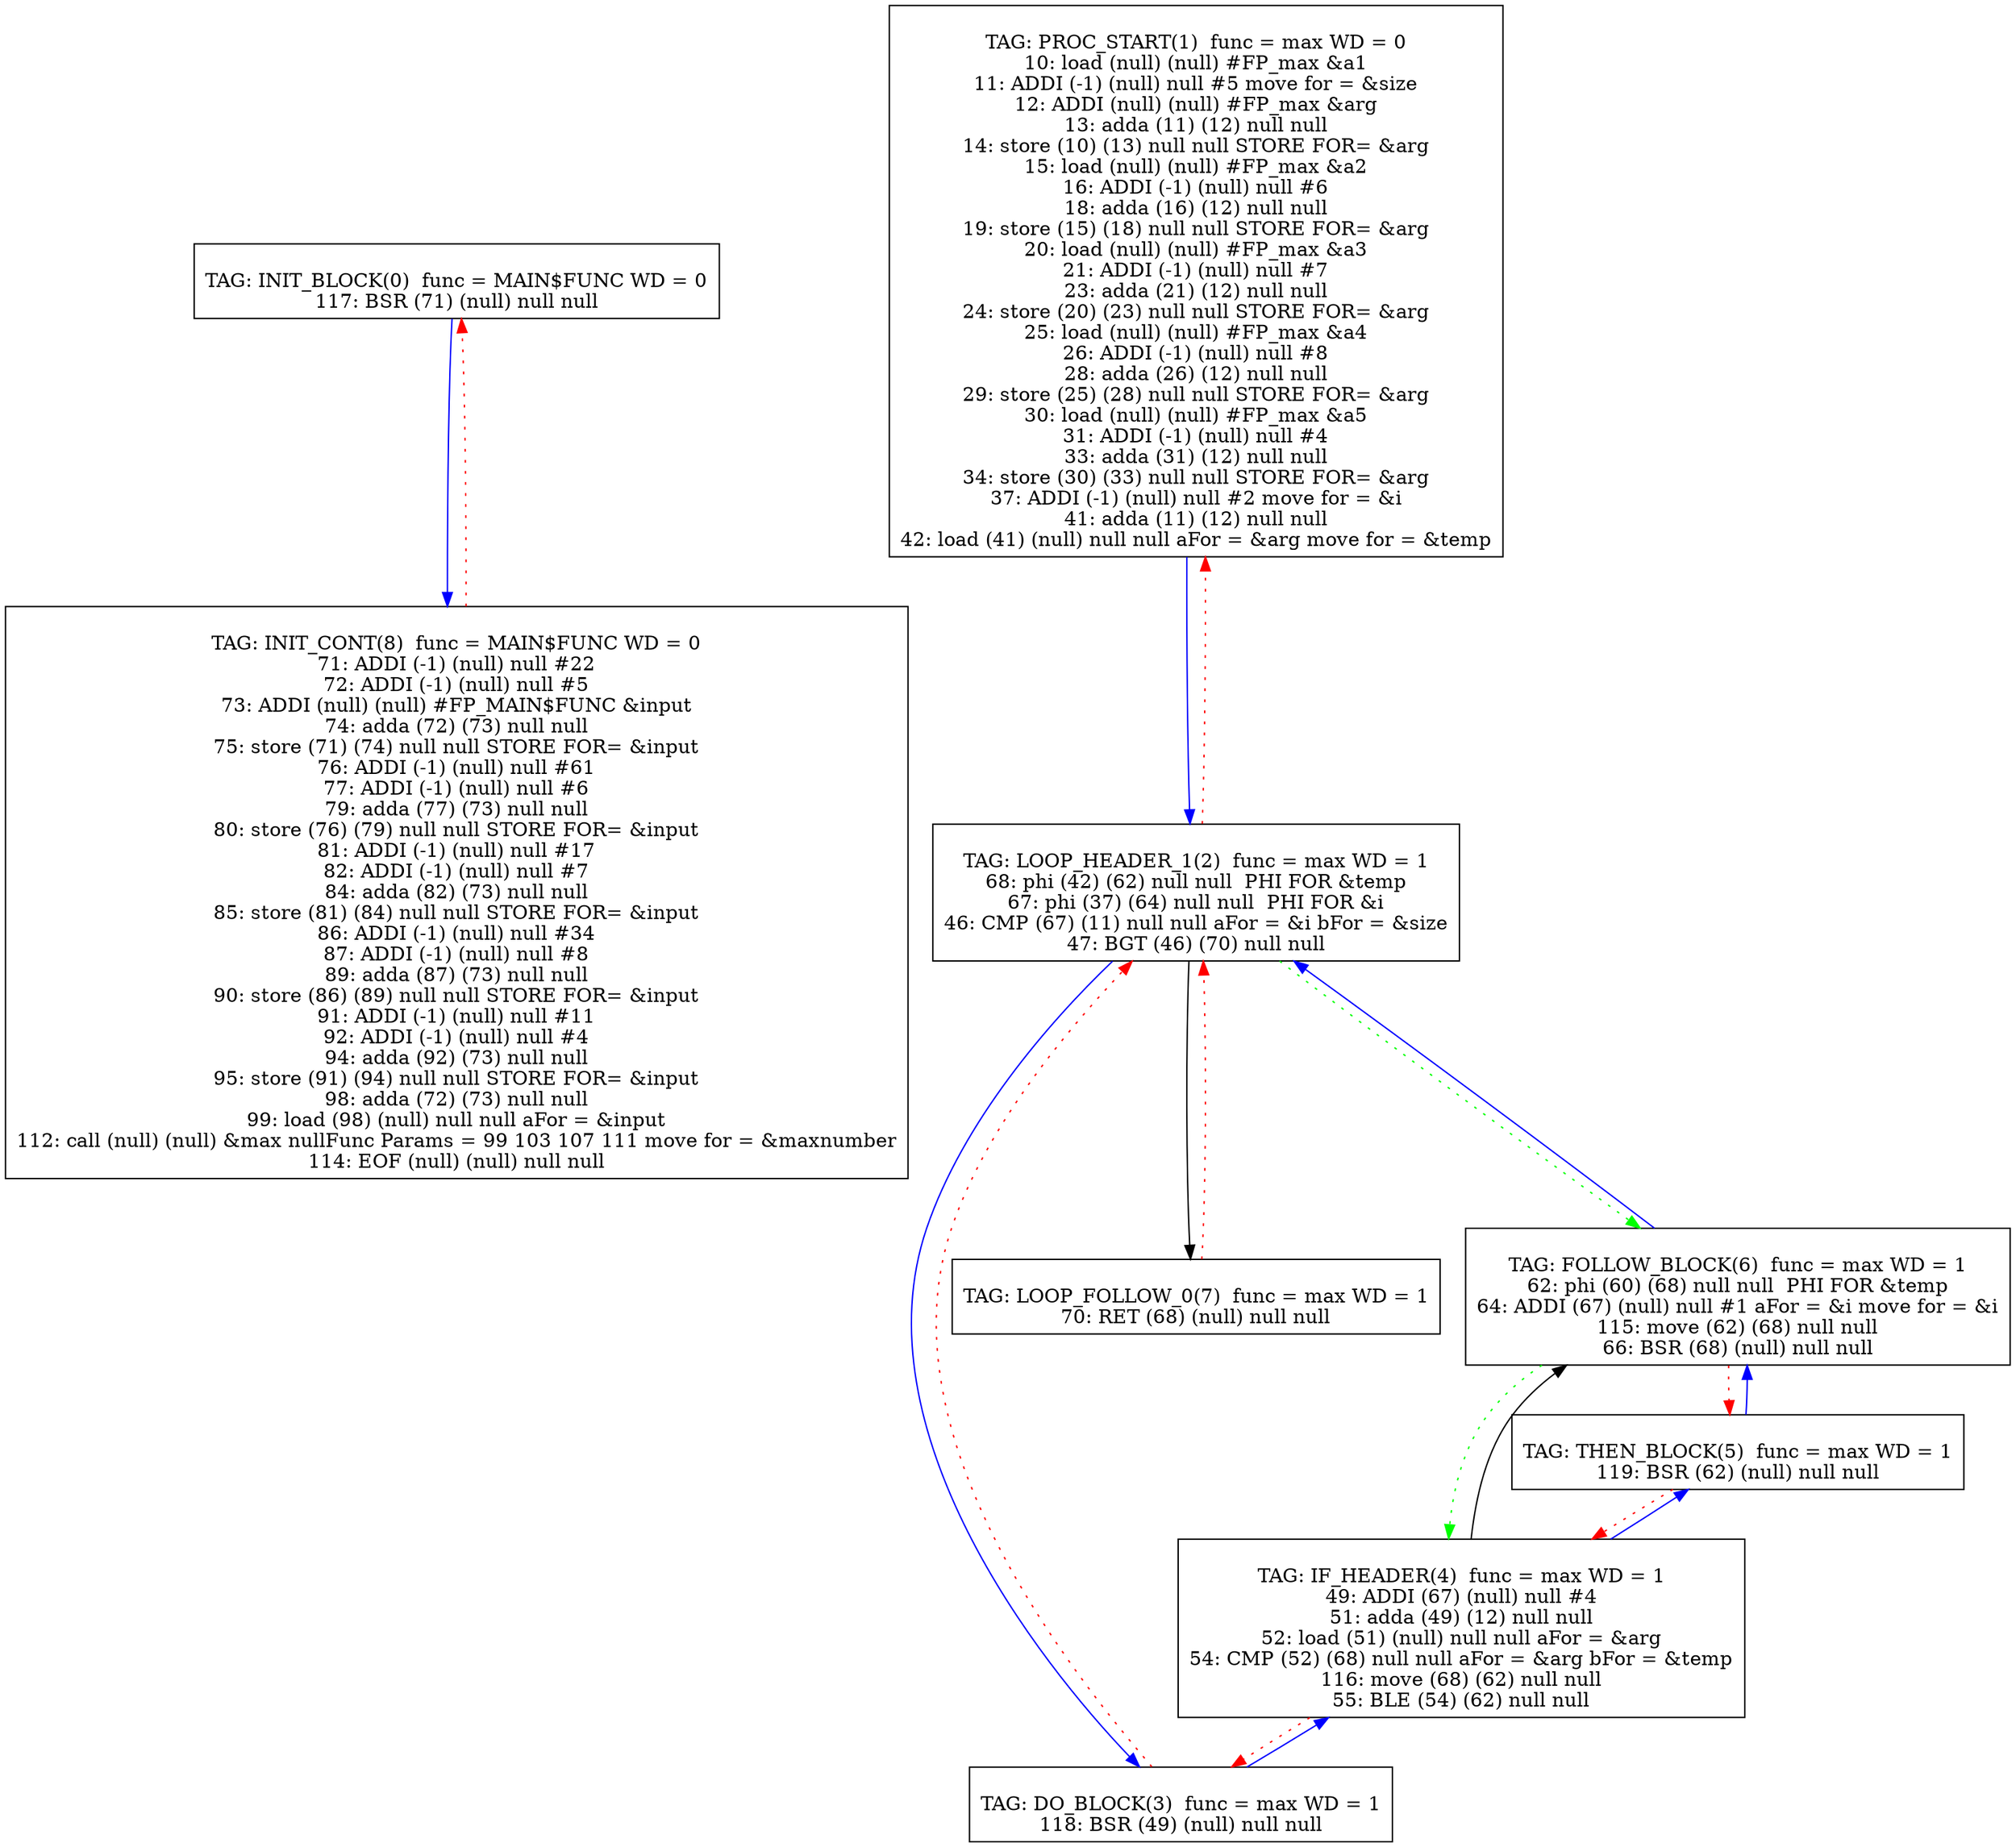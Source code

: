 digraph {
0[label="
TAG: INIT_BLOCK(0)  func = MAIN$FUNC WD = 0
117: BSR (71) (null) null null
"];
0[shape=box];
0 -> 8[color=blue]
1[label="
TAG: PROC_START(1)  func = max WD = 0
10: load (null) (null) #FP_max &a1
11: ADDI (-1) (null) null #5 move for = &size
12: ADDI (null) (null) #FP_max &arg
13: adda (11) (12) null null
14: store (10) (13) null null STORE FOR= &arg
15: load (null) (null) #FP_max &a2
16: ADDI (-1) (null) null #6
18: adda (16) (12) null null
19: store (15) (18) null null STORE FOR= &arg
20: load (null) (null) #FP_max &a3
21: ADDI (-1) (null) null #7
23: adda (21) (12) null null
24: store (20) (23) null null STORE FOR= &arg
25: load (null) (null) #FP_max &a4
26: ADDI (-1) (null) null #8
28: adda (26) (12) null null
29: store (25) (28) null null STORE FOR= &arg
30: load (null) (null) #FP_max &a5
31: ADDI (-1) (null) null #4
33: adda (31) (12) null null
34: store (30) (33) null null STORE FOR= &arg
37: ADDI (-1) (null) null #2 move for = &i
41: adda (11) (12) null null
42: load (41) (null) null null aFor = &arg move for = &temp
"];
1[shape=box];
1 -> 2[color=blue]
2[label="
TAG: LOOP_HEADER_1(2)  func = max WD = 1
68: phi (42) (62) null null  PHI FOR &temp
67: phi (37) (64) null null  PHI FOR &i
46: CMP (67) (11) null null aFor = &i bFor = &size
47: BGT (46) (70) null null
"];
2[shape=box];
2 -> 3[color=blue]
2 -> 7[color=black]
2 -> 1[color=red][style=dotted]
2 -> 6[color=green][style=dotted]
3[label="
TAG: DO_BLOCK(3)  func = max WD = 1
118: BSR (49) (null) null null
"];
3[shape=box];
3 -> 4[color=blue]
3 -> 2[color=red][style=dotted]
4[label="
TAG: IF_HEADER(4)  func = max WD = 1
49: ADDI (67) (null) null #4
51: adda (49) (12) null null
52: load (51) (null) null null aFor = &arg
54: CMP (52) (68) null null aFor = &arg bFor = &temp
116: move (68) (62) null null
55: BLE (54) (62) null null
"];
4[shape=box];
4 -> 5[color=blue]
4 -> 6[color=black]
4 -> 3[color=red][style=dotted]
5[label="
TAG: THEN_BLOCK(5)  func = max WD = 1
119: BSR (62) (null) null null
"];
5[shape=box];
5 -> 6[color=blue]
5 -> 4[color=red][style=dotted]
6[label="
TAG: FOLLOW_BLOCK(6)  func = max WD = 1
62: phi (60) (68) null null  PHI FOR &temp
64: ADDI (67) (null) null #1 aFor = &i move for = &i
115: move (62) (68) null null
66: BSR (68) (null) null null
"];
6[shape=box];
6 -> 2[color=blue]
6 -> 5[color=red][style=dotted]
6 -> 4[color=green][style=dotted]
7[label="
TAG: LOOP_FOLLOW_0(7)  func = max WD = 1
70: RET (68) (null) null null
"];
7[shape=box];
7 -> 2[color=red][style=dotted]
8[label="
TAG: INIT_CONT(8)  func = MAIN$FUNC WD = 0
71: ADDI (-1) (null) null #22
72: ADDI (-1) (null) null #5
73: ADDI (null) (null) #FP_MAIN$FUNC &input
74: adda (72) (73) null null
75: store (71) (74) null null STORE FOR= &input
76: ADDI (-1) (null) null #61
77: ADDI (-1) (null) null #6
79: adda (77) (73) null null
80: store (76) (79) null null STORE FOR= &input
81: ADDI (-1) (null) null #17
82: ADDI (-1) (null) null #7
84: adda (82) (73) null null
85: store (81) (84) null null STORE FOR= &input
86: ADDI (-1) (null) null #34
87: ADDI (-1) (null) null #8
89: adda (87) (73) null null
90: store (86) (89) null null STORE FOR= &input
91: ADDI (-1) (null) null #11
92: ADDI (-1) (null) null #4
94: adda (92) (73) null null
95: store (91) (94) null null STORE FOR= &input
98: adda (72) (73) null null
99: load (98) (null) null null aFor = &input
112: call (null) (null) &max nullFunc Params = 99 103 107 111 move for = &maxnumber
114: EOF (null) (null) null null
"];
8[shape=box];
8 -> 0[color=red][style=dotted]
}
